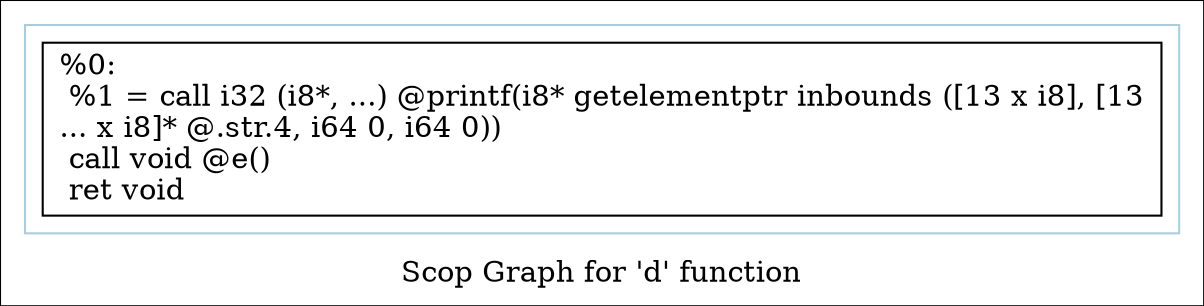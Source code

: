 digraph "Scop Graph for 'd' function" {
	label="Scop Graph for 'd' function";

	Node0x270f900 [shape=record,label="{%0:\l  %1 = call i32 (i8*, ...) @printf(i8* getelementptr inbounds ([13 x i8], [13\l... x i8]* @.str.4, i64 0, i64 0))\l  call void @e()\l  ret void\l}"];
	colorscheme = "paired12"
        subgraph cluster_0x26b6280 {
          label = "";
          style = solid;
          color = 1
          Node0x270f900;
        }
}

